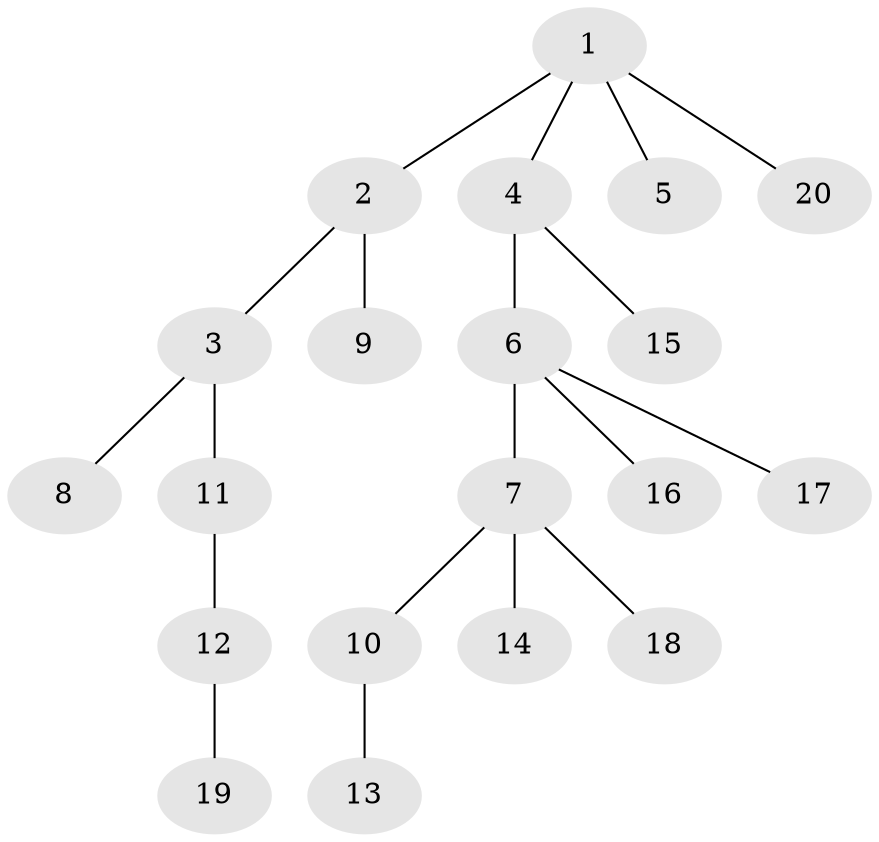 // Generated by graph-tools (version 1.1) at 2025/46/02/15/25 05:46:28]
// undirected, 20 vertices, 19 edges
graph export_dot {
graph [start="1"]
  node [color=gray90,style=filled];
  1;
  2;
  3;
  4;
  5;
  6;
  7;
  8;
  9;
  10;
  11;
  12;
  13;
  14;
  15;
  16;
  17;
  18;
  19;
  20;
  1 -- 2;
  1 -- 4;
  1 -- 5;
  1 -- 20;
  2 -- 3;
  2 -- 9;
  3 -- 8;
  3 -- 11;
  4 -- 6;
  4 -- 15;
  6 -- 7;
  6 -- 16;
  6 -- 17;
  7 -- 10;
  7 -- 14;
  7 -- 18;
  10 -- 13;
  11 -- 12;
  12 -- 19;
}
